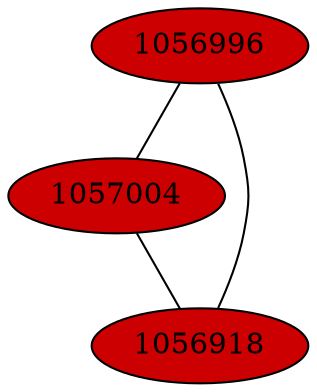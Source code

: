 graph CAMP_cc7 {
	K = 2.0;
	1056996 [style="filled", fillcolor="#cc0000"];
	1057004 [style="filled", fillcolor="#cc0000"];
	1056918 [style="filled", fillcolor="#cc0000"];
	1056996 -- 1056918;
	1056996 -- 1057004;
	1057004 -- 1056918;
}